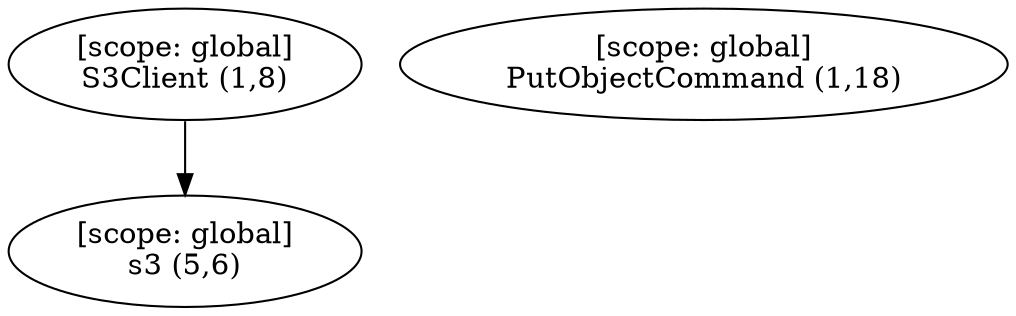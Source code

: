 digraph G {
  graph [ rankdir =TB ];
subgraph global {
  graph [ label = "Scope [global]" ];
  "[scope: global]
S3Client (1,8)";
  "[scope: global]
PutObjectCommand (1,18)";
  "[scope: global]
s3 (5,6)";
}

  "[scope: global]
S3Client (1,8)" -> "[scope: global]
s3 (5,6)";
}
